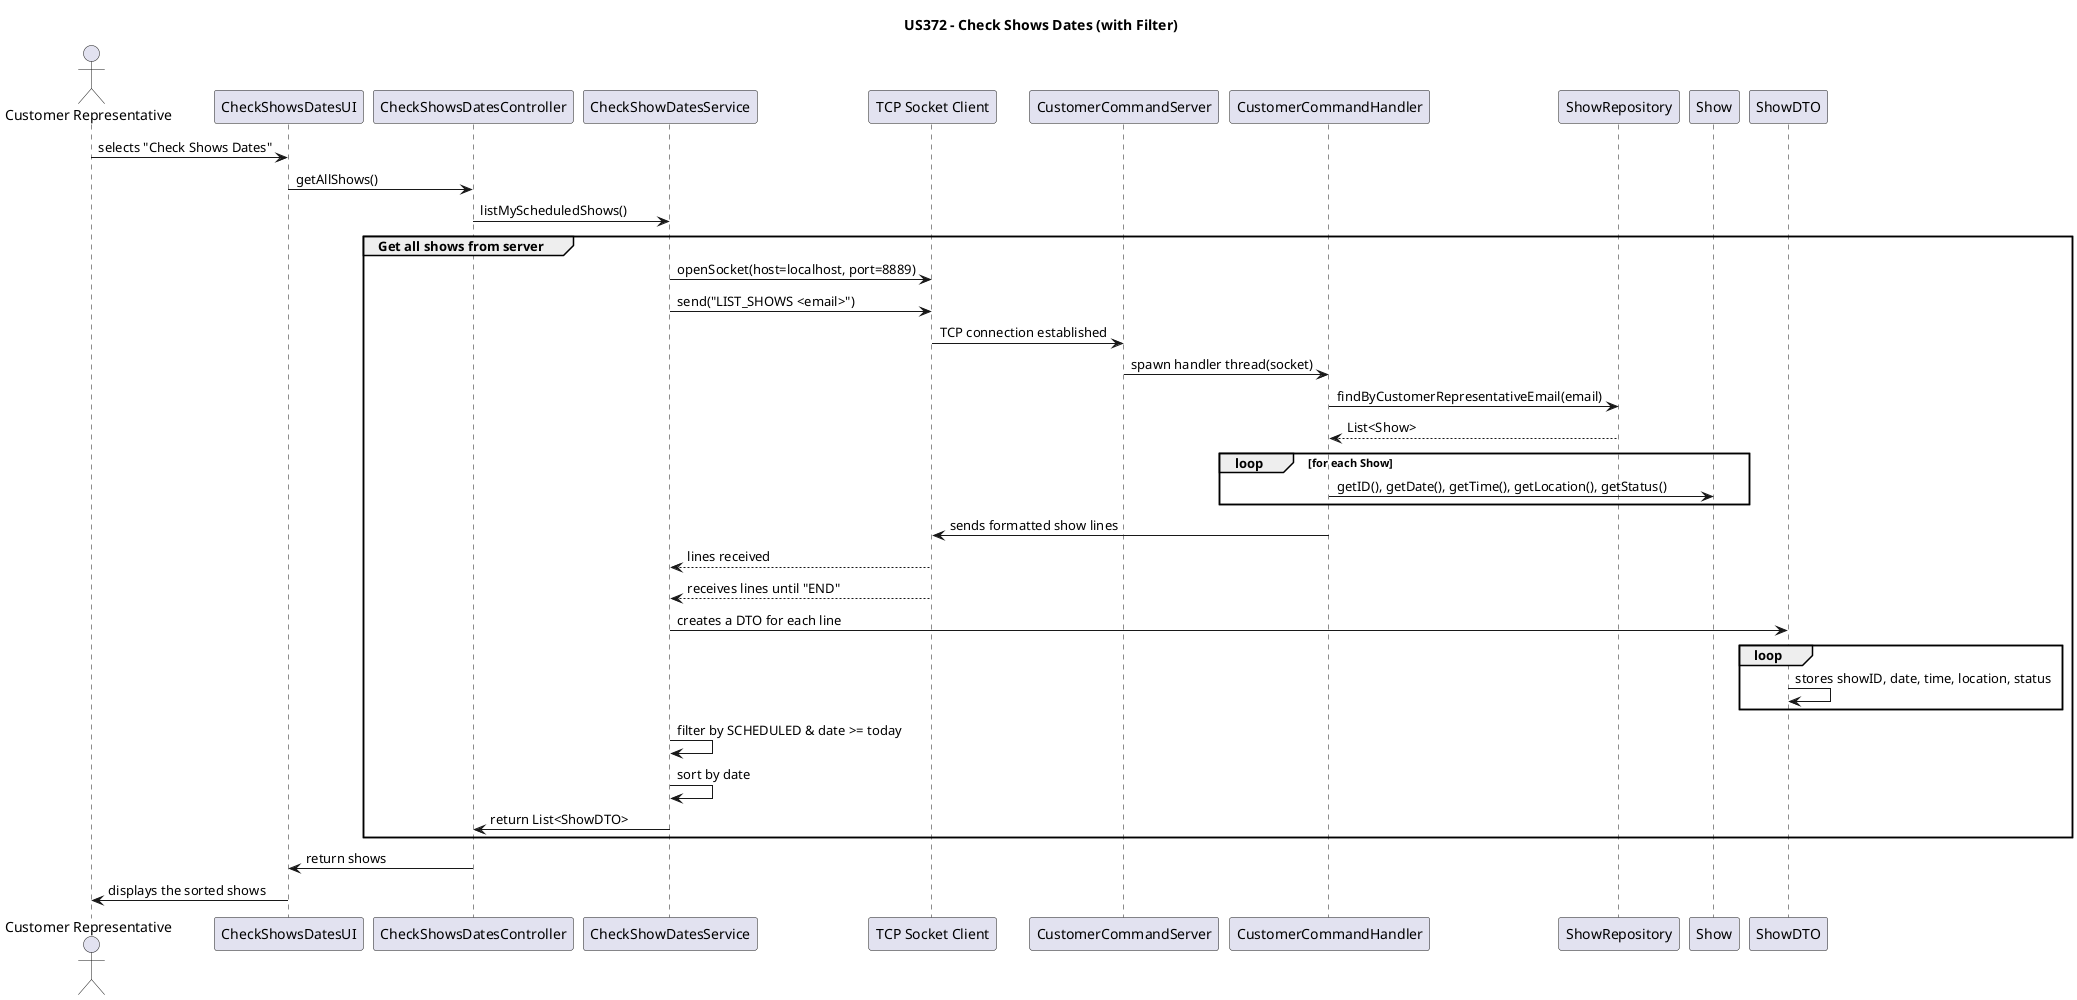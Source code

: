 @startuml
title US372 - Check Shows Dates (with Filter)

actor "Customer Representative" as CR

participant CheckShowsDatesUI
participant CheckShowsDatesController
participant CheckShowDatesService
participant "TCP Socket Client"
participant CustomerCommandServer
participant CustomerCommandHandler
participant ShowRepository
participant Show
participant ShowDTO

CR -> CheckShowsDatesUI : selects "Check Shows Dates"

CheckShowsDatesUI -> CheckShowsDatesController : getAllShows()
CheckShowsDatesController -> CheckShowDatesService : listMyScheduledShows()

group Get all shows from server
    CheckShowDatesService -> "TCP Socket Client" : openSocket(host=localhost, port=8889)
    CheckShowDatesService -> "TCP Socket Client" : send("LIST_SHOWS <email>")

    "TCP Socket Client" -> CustomerCommandServer : TCP connection established
    CustomerCommandServer -> CustomerCommandHandler : spawn handler thread(socket)

    CustomerCommandHandler -> ShowRepository : findByCustomerRepresentativeEmail(email)
    ShowRepository --> CustomerCommandHandler : List<Show>

    loop for each Show
        CustomerCommandHandler -> Show : getID(), getDate(), getTime(), getLocation(), getStatus()
    end

    CustomerCommandHandler -> "TCP Socket Client" : sends formatted show lines
    "TCP Socket Client" --> CheckShowDatesService : lines received
    "TCP Socket Client" --> CheckShowDatesService : receives lines until "END"

    CheckShowDatesService -> ShowDTO : creates a DTO for each line
    loop
        ShowDTO -> ShowDTO : stores showID, date, time, location, status
    end
    CheckShowDatesService -> CheckShowDatesService : filter by SCHEDULED & date >= today
    CheckShowDatesService -> CheckShowDatesService : sort by date
    CheckShowDatesService -> CheckShowsDatesController : return List<ShowDTO>
end

CheckShowsDatesController -> CheckShowsDatesUI : return shows
CheckShowsDatesUI -> CR : displays the sorted shows


@enduml
